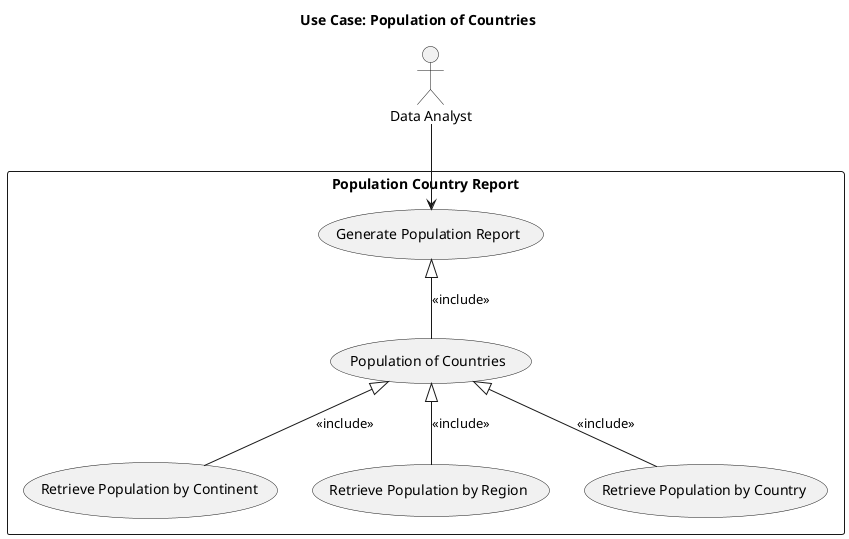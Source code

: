 @startuml
'https://plantuml.com/use-case-diagram

title Use Case: Population of Countries

actor "Data Analyst" as Analyst

rectangle "Population Country Report" {
    usecase "Generate Population Report" as MainReport
    usecase "Population of Countries" as CountryReport
    usecase "Retrieve Population by Continent" as ContinentReport
    usecase "Retrieve Population by Region" as RegionReport
    usecase "Retrieve Population by Country" as SingleCountryReport
}

Analyst --> MainReport
MainReport <|-- CountryReport : <<include>>
CountryReport <|-- ContinentReport : <<include>>
CountryReport <|-- RegionReport : <<include>>
CountryReport <|-- SingleCountryReport : <<include>>
}

















@enduml